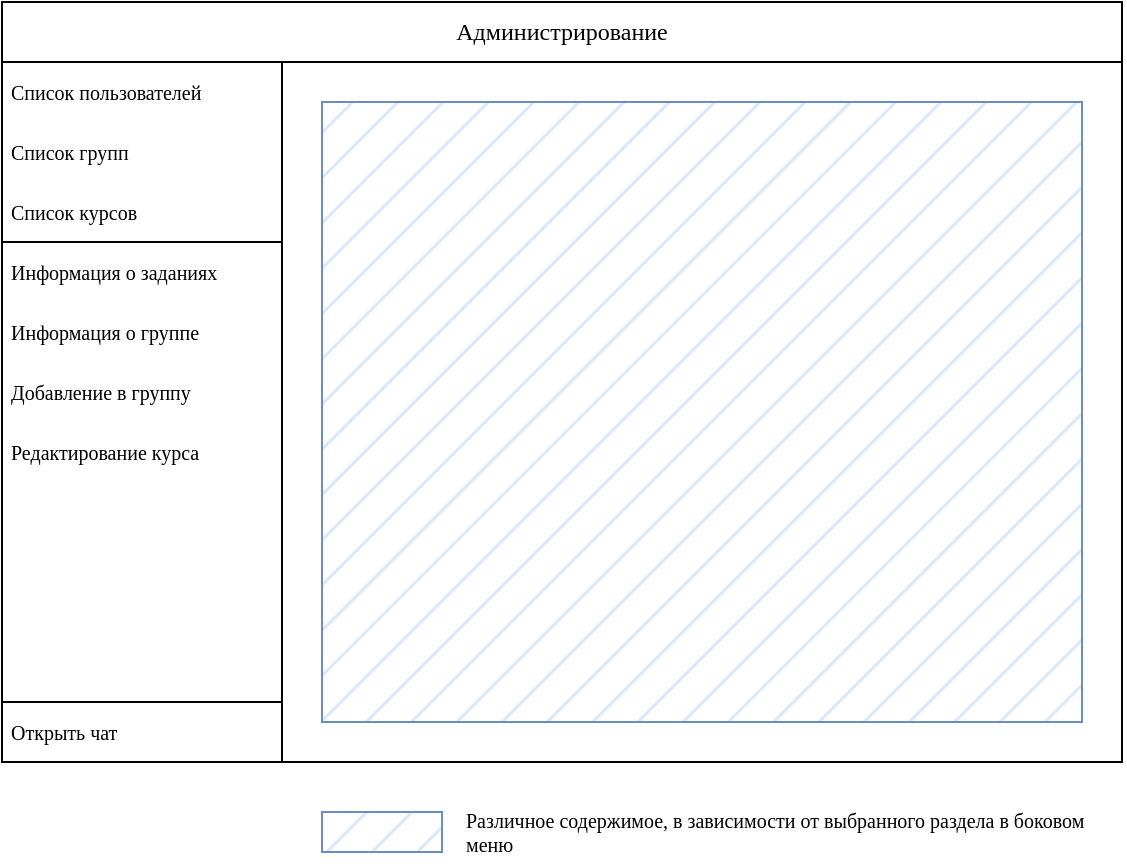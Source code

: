 <mxfile version="22.1.5" type="device">
  <diagram name="Страница — 1" id="gxkfdnK2utW1hszuCTgD">
    <mxGraphModel dx="1434" dy="790" grid="1" gridSize="10" guides="1" tooltips="1" connect="1" arrows="1" fold="1" page="1" pageScale="1" pageWidth="827" pageHeight="1169" math="0" shadow="0">
      <root>
        <mxCell id="0" />
        <mxCell id="1" parent="0" />
        <mxCell id="EyVRrSSYI1lm8fvfGLFV-2" value="" style="rounded=0;whiteSpace=wrap;html=1;" parent="1" vertex="1">
          <mxGeometry x="40" y="40" width="560" height="380" as="geometry" />
        </mxCell>
        <mxCell id="EyVRrSSYI1lm8fvfGLFV-6" value="&lt;div&gt;&lt;font style=&quot;font-size: 12px;&quot;&gt;Администрирование&lt;/font&gt;&lt;/div&gt;" style="text;html=1;strokeColor=none;fillColor=none;align=center;verticalAlign=middle;whiteSpace=wrap;rounded=0;fontFamily=Ubuntu;fontSource=https%3A%2F%2Ffonts.googleapis.com%2Fcss%3Ffamily%3DUbuntu;" parent="1" vertex="1">
          <mxGeometry x="40" y="40" width="560" height="30" as="geometry" />
        </mxCell>
        <mxCell id="EyVRrSSYI1lm8fvfGLFV-7" value="" style="endArrow=none;html=1;rounded=0;entryX=1;entryY=0;entryDx=0;entryDy=0;exitX=0.25;exitY=1;exitDx=0;exitDy=0;" parent="1" source="EyVRrSSYI1lm8fvfGLFV-2" target="EyVRrSSYI1lm8fvfGLFV-20" edge="1">
          <mxGeometry width="50" height="50" relative="1" as="geometry">
            <mxPoint x="210" y="250" as="sourcePoint" />
            <mxPoint x="260" y="200" as="targetPoint" />
          </mxGeometry>
        </mxCell>
        <mxCell id="EyVRrSSYI1lm8fvfGLFV-12" value="" style="rounded=0;whiteSpace=wrap;html=1;fillColor=#dae8fc;strokeColor=#6c8ebf;fillStyle=hatch;" parent="1" vertex="1">
          <mxGeometry x="200" y="90" width="380" height="310" as="geometry" />
        </mxCell>
        <mxCell id="EyVRrSSYI1lm8fvfGLFV-17" value="" style="endArrow=none;html=1;rounded=0;" parent="1" edge="1">
          <mxGeometry width="50" height="50" relative="1" as="geometry">
            <mxPoint x="40" y="70" as="sourcePoint" />
            <mxPoint x="600" y="70" as="targetPoint" />
          </mxGeometry>
        </mxCell>
        <mxCell id="EyVRrSSYI1lm8fvfGLFV-19" value="&amp;nbsp;Список курсов" style="text;html=1;strokeColor=none;fillColor=none;align=left;verticalAlign=middle;whiteSpace=wrap;rounded=0;fontFamily=Ubuntu;fontSource=https%3A%2F%2Ffonts.googleapis.com%2Fcss%3Ffamily%3DUbuntu;fontSize=10;" parent="1" vertex="1">
          <mxGeometry x="40" y="130" width="140" height="30" as="geometry" />
        </mxCell>
        <mxCell id="EyVRrSSYI1lm8fvfGLFV-20" value="&amp;nbsp;Список пользователей" style="text;html=1;strokeColor=none;fillColor=none;align=left;verticalAlign=middle;whiteSpace=wrap;rounded=0;fontFamily=Ubuntu;fontSource=https%3A%2F%2Ffonts.googleapis.com%2Fcss%3Ffamily%3DUbuntu;fontSize=10;" parent="1" vertex="1">
          <mxGeometry x="40" y="70" width="140" height="30" as="geometry" />
        </mxCell>
        <mxCell id="EyVRrSSYI1lm8fvfGLFV-21" value="&lt;div align=&quot;left&quot; style=&quot;font-size: 10px;&quot;&gt;&amp;nbsp;Список групп&lt;br style=&quot;font-size: 10px;&quot;&gt;&lt;/div&gt;" style="text;html=1;strokeColor=none;fillColor=none;align=left;verticalAlign=middle;whiteSpace=wrap;rounded=0;fontFamily=Ubuntu;fontSource=https%3A%2F%2Ffonts.googleapis.com%2Fcss%3Ffamily%3DUbuntu;fontSize=10;" parent="1" vertex="1">
          <mxGeometry x="40" y="100" width="140" height="30" as="geometry" />
        </mxCell>
        <mxCell id="EyVRrSSYI1lm8fvfGLFV-22" value="" style="endArrow=none;html=1;rounded=0;entryX=1;entryY=1;entryDx=0;entryDy=0;exitX=0;exitY=1;exitDx=0;exitDy=0;" parent="1" source="EyVRrSSYI1lm8fvfGLFV-19" target="EyVRrSSYI1lm8fvfGLFV-19" edge="1">
          <mxGeometry width="50" height="50" relative="1" as="geometry">
            <mxPoint x="20" y="160" as="sourcePoint" />
            <mxPoint x="380" y="190" as="targetPoint" />
          </mxGeometry>
        </mxCell>
        <mxCell id="EyVRrSSYI1lm8fvfGLFV-23" value="&amp;nbsp;Добавление в группу" style="text;html=1;strokeColor=none;fillColor=none;align=left;verticalAlign=middle;whiteSpace=wrap;rounded=0;fontFamily=Ubuntu;fontSource=https%3A%2F%2Ffonts.googleapis.com%2Fcss%3Ffamily%3DUbuntu;fontSize=10;" parent="1" vertex="1">
          <mxGeometry x="40" y="220" width="140" height="30" as="geometry" />
        </mxCell>
        <mxCell id="EyVRrSSYI1lm8fvfGLFV-24" value="&amp;nbsp;Редактирование курса" style="text;html=1;strokeColor=none;fillColor=none;align=left;verticalAlign=middle;whiteSpace=wrap;rounded=0;fontFamily=Ubuntu;fontSource=https%3A%2F%2Ffonts.googleapis.com%2Fcss%3Ffamily%3DUbuntu;fontSize=10;" parent="1" vertex="1">
          <mxGeometry x="40" y="250" width="140" height="30" as="geometry" />
        </mxCell>
        <mxCell id="EyVRrSSYI1lm8fvfGLFV-25" value="&amp;nbsp;Информация о группе" style="text;html=1;strokeColor=none;fillColor=none;align=left;verticalAlign=middle;whiteSpace=wrap;rounded=0;fontFamily=Ubuntu;fontSource=https%3A%2F%2Ffonts.googleapis.com%2Fcss%3Ffamily%3DUbuntu;fontSize=10;" parent="1" vertex="1">
          <mxGeometry x="40" y="190" width="140" height="30" as="geometry" />
        </mxCell>
        <mxCell id="EyVRrSSYI1lm8fvfGLFV-26" value="&amp;nbsp;Информация о заданиях" style="text;html=1;strokeColor=none;fillColor=none;align=left;verticalAlign=middle;whiteSpace=wrap;rounded=0;fontFamily=Ubuntu;fontSource=https%3A%2F%2Ffonts.googleapis.com%2Fcss%3Ffamily%3DUbuntu;fontSize=10;" parent="1" vertex="1">
          <mxGeometry x="40" y="160" width="140" height="30" as="geometry" />
        </mxCell>
        <mxCell id="EyVRrSSYI1lm8fvfGLFV-27" value="&amp;nbsp;Открыть чат" style="text;html=1;strokeColor=none;fillColor=none;align=left;verticalAlign=middle;whiteSpace=wrap;rounded=0;fontFamily=Ubuntu;fontSource=https%3A%2F%2Ffonts.googleapis.com%2Fcss%3Ffamily%3DUbuntu;fontSize=10;" parent="1" vertex="1">
          <mxGeometry x="40" y="390" width="140" height="30" as="geometry" />
        </mxCell>
        <mxCell id="EyVRrSSYI1lm8fvfGLFV-28" value="" style="endArrow=none;html=1;rounded=0;exitX=0;exitY=0;exitDx=0;exitDy=0;entryX=1;entryY=0;entryDx=0;entryDy=0;" parent="1" source="EyVRrSSYI1lm8fvfGLFV-27" target="EyVRrSSYI1lm8fvfGLFV-27" edge="1">
          <mxGeometry width="50" height="50" relative="1" as="geometry">
            <mxPoint x="300" y="260" as="sourcePoint" />
            <mxPoint x="350" y="210" as="targetPoint" />
          </mxGeometry>
        </mxCell>
        <mxCell id="ZBYJQtymOKGVgoiF9jZI-1" value="" style="rounded=0;whiteSpace=wrap;html=1;fillColor=#dae8fc;strokeColor=#6c8ebf;fillStyle=hatch;" vertex="1" parent="1">
          <mxGeometry x="200" y="445" width="60" height="20" as="geometry" />
        </mxCell>
        <mxCell id="ZBYJQtymOKGVgoiF9jZI-2" value="Различное содержимое, в зависимости от выбранного раздела в боковом меню" style="text;html=1;strokeColor=none;fillColor=none;align=left;verticalAlign=middle;whiteSpace=wrap;rounded=0;fontFamily=Ubuntu;fontSource=https%3A%2F%2Ffonts.googleapis.com%2Fcss%3Ffamily%3DUbuntu;fontSize=10;" vertex="1" parent="1">
          <mxGeometry x="270" y="440" width="330" height="30" as="geometry" />
        </mxCell>
      </root>
    </mxGraphModel>
  </diagram>
</mxfile>
